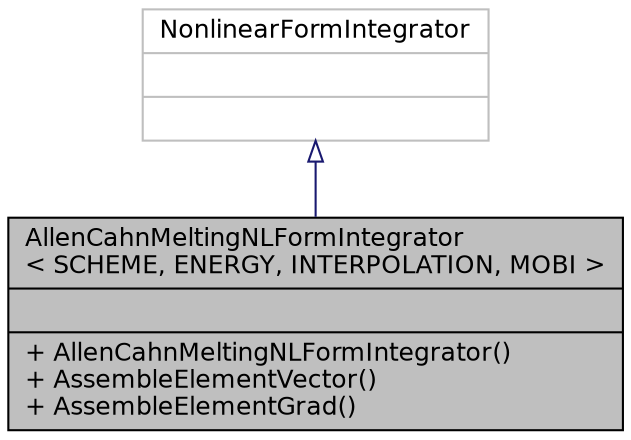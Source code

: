 digraph "AllenCahnMeltingNLFormIntegrator&lt; SCHEME, ENERGY, INTERPOLATION, MOBI &gt;"
{
  bgcolor="transparent";
  edge [fontname="Helvetica",fontsize="12",labelfontname="Helvetica",labelfontsize="12"];
  node [fontname="Helvetica",fontsize="12",shape=record];
  Node2 [label="{AllenCahnMeltingNLFormIntegrator\l\< SCHEME, ENERGY, INTERPOLATION, MOBI \>\n||+ AllenCahnMeltingNLFormIntegrator()\l+ AssembleElementVector()\l+ AssembleElementGrad()\l}",height=0.2,width=0.4,color="black", fillcolor="grey75", style="filled", fontcolor="black"];
  Node3 -> Node2 [dir="back",color="midnightblue",fontsize="12",style="solid",arrowtail="onormal",fontname="Helvetica"];
  Node3 [label="{NonlinearFormIntegrator\n||}",height=0.2,width=0.4,color="grey75"];
}
